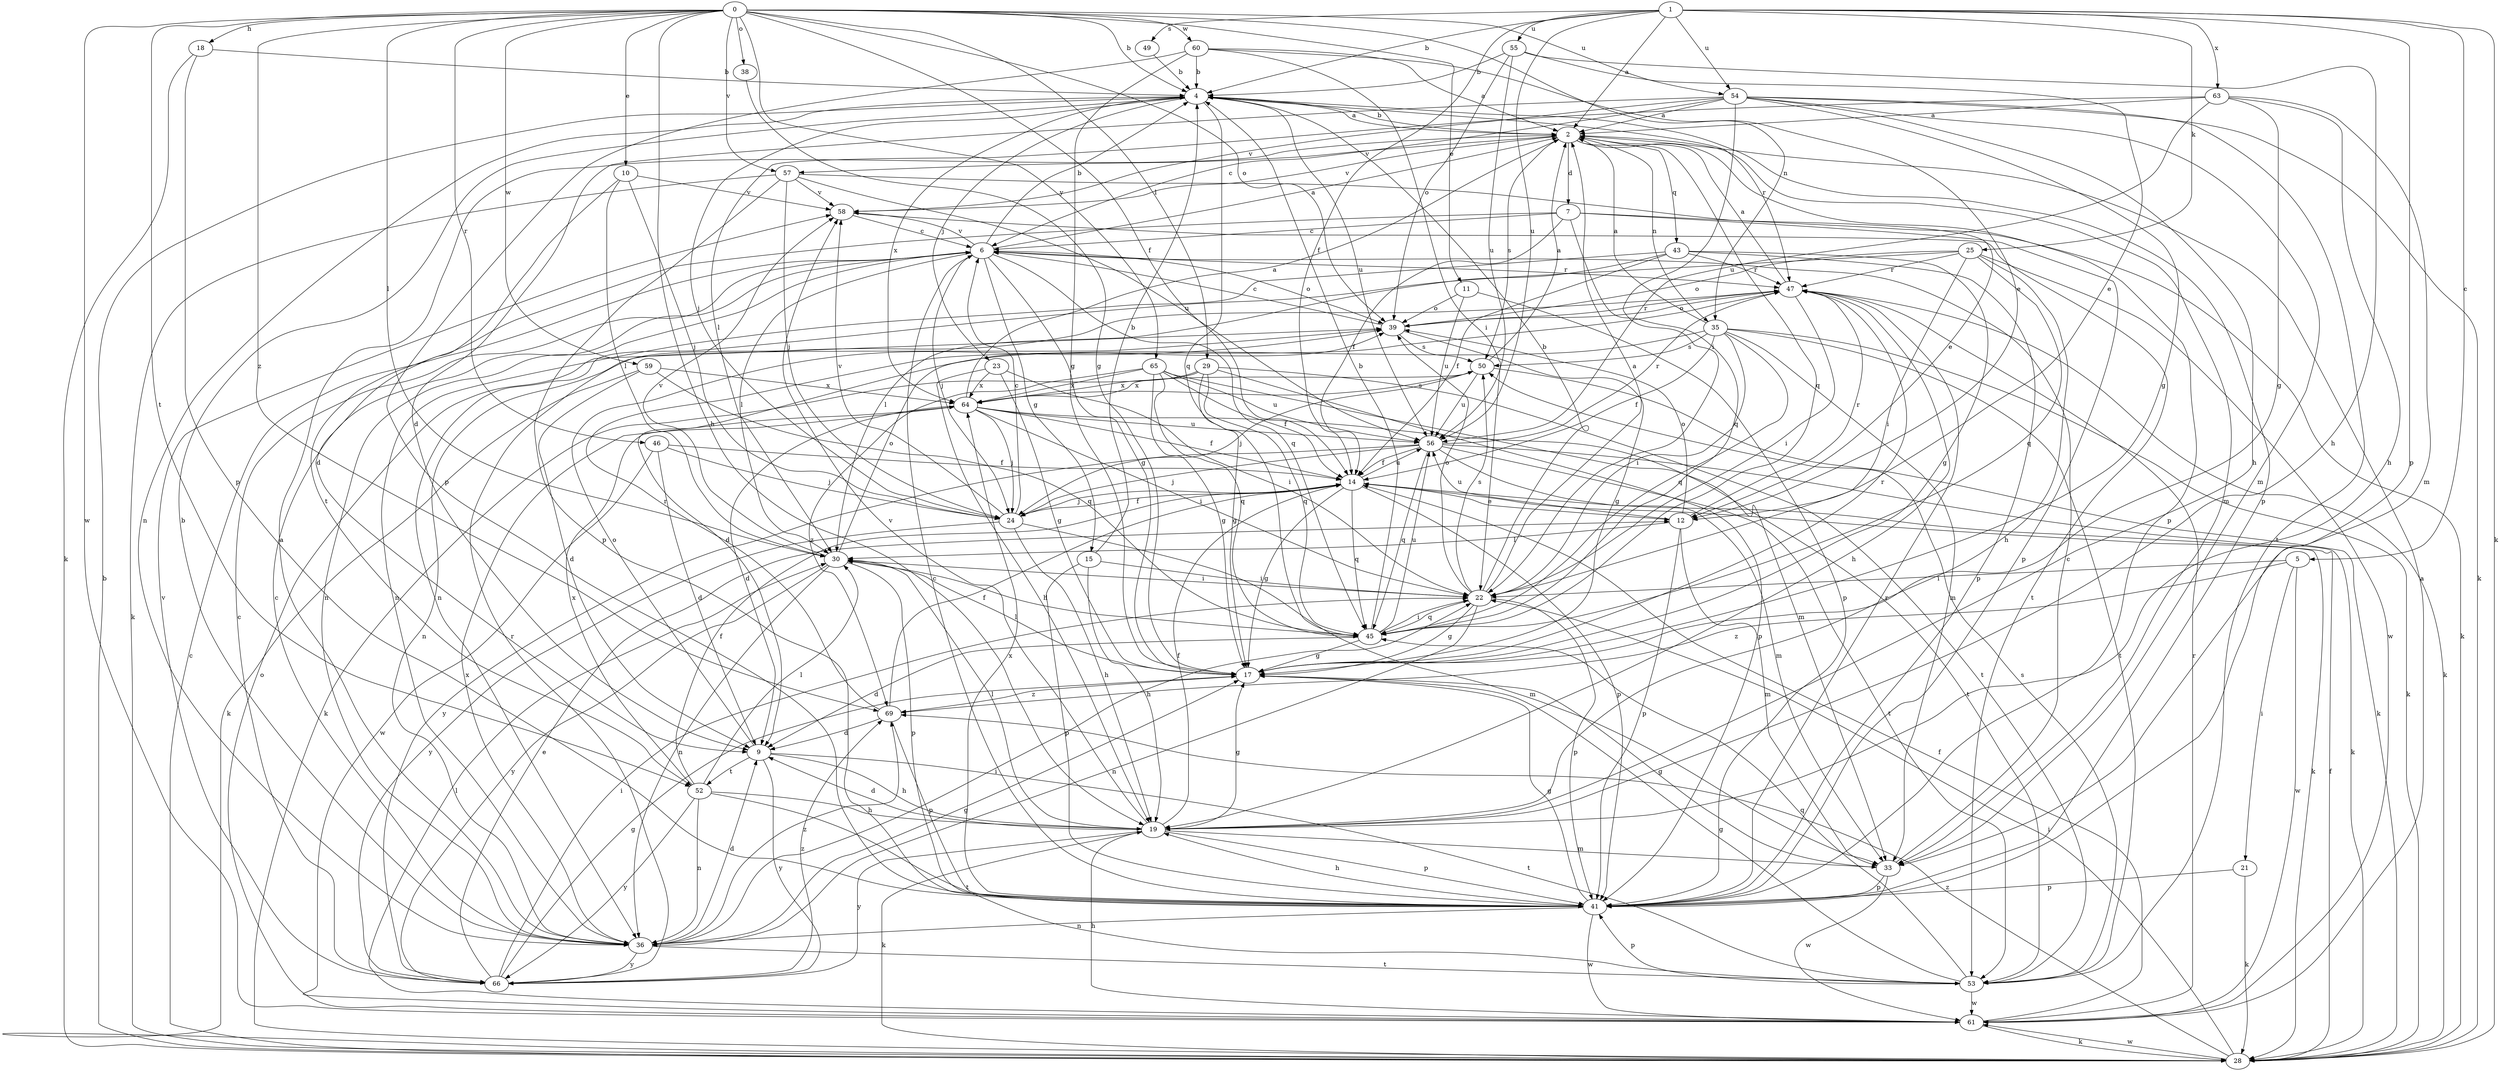 strict digraph  {
0;
1;
2;
4;
5;
6;
7;
9;
10;
11;
12;
14;
15;
17;
18;
19;
21;
22;
23;
24;
25;
28;
29;
30;
33;
35;
36;
38;
39;
41;
43;
45;
46;
47;
49;
50;
52;
53;
54;
55;
56;
57;
58;
59;
60;
61;
63;
64;
65;
66;
69;
0 -> 4  [label=b];
0 -> 10  [label=e];
0 -> 11  [label=e];
0 -> 14  [label=f];
0 -> 18  [label=h];
0 -> 19  [label=h];
0 -> 29  [label=l];
0 -> 30  [label=l];
0 -> 35  [label=n];
0 -> 38  [label=o];
0 -> 39  [label=o];
0 -> 46  [label=r];
0 -> 52  [label=t];
0 -> 54  [label=u];
0 -> 57  [label=v];
0 -> 59  [label=w];
0 -> 60  [label=w];
0 -> 61  [label=w];
0 -> 65  [label=y];
0 -> 69  [label=z];
1 -> 2  [label=a];
1 -> 4  [label=b];
1 -> 5  [label=c];
1 -> 14  [label=f];
1 -> 25  [label=k];
1 -> 28  [label=k];
1 -> 41  [label=p];
1 -> 49  [label=s];
1 -> 54  [label=u];
1 -> 55  [label=u];
1 -> 56  [label=u];
1 -> 63  [label=x];
2 -> 4  [label=b];
2 -> 7  [label=d];
2 -> 33  [label=m];
2 -> 35  [label=n];
2 -> 41  [label=p];
2 -> 43  [label=q];
2 -> 45  [label=q];
2 -> 50  [label=s];
2 -> 57  [label=v];
2 -> 58  [label=v];
4 -> 2  [label=a];
4 -> 23  [label=j];
4 -> 24  [label=j];
4 -> 36  [label=n];
4 -> 41  [label=p];
4 -> 45  [label=q];
4 -> 47  [label=r];
4 -> 56  [label=u];
4 -> 64  [label=x];
5 -> 21  [label=i];
5 -> 22  [label=i];
5 -> 61  [label=w];
5 -> 69  [label=z];
6 -> 2  [label=a];
6 -> 4  [label=b];
6 -> 15  [label=g];
6 -> 17  [label=g];
6 -> 24  [label=j];
6 -> 30  [label=l];
6 -> 36  [label=n];
6 -> 39  [label=o];
6 -> 45  [label=q];
6 -> 47  [label=r];
6 -> 58  [label=v];
7 -> 6  [label=c];
7 -> 14  [label=f];
7 -> 28  [label=k];
7 -> 41  [label=p];
7 -> 45  [label=q];
7 -> 52  [label=t];
9 -> 19  [label=h];
9 -> 39  [label=o];
9 -> 52  [label=t];
9 -> 53  [label=t];
9 -> 66  [label=y];
10 -> 9  [label=d];
10 -> 24  [label=j];
10 -> 30  [label=l];
10 -> 58  [label=v];
11 -> 39  [label=o];
11 -> 41  [label=p];
11 -> 56  [label=u];
12 -> 30  [label=l];
12 -> 33  [label=m];
12 -> 39  [label=o];
12 -> 41  [label=p];
12 -> 47  [label=r];
12 -> 56  [label=u];
14 -> 12  [label=e];
14 -> 17  [label=g];
14 -> 24  [label=j];
14 -> 28  [label=k];
14 -> 41  [label=p];
14 -> 45  [label=q];
14 -> 56  [label=u];
15 -> 4  [label=b];
15 -> 19  [label=h];
15 -> 22  [label=i];
15 -> 41  [label=p];
17 -> 30  [label=l];
17 -> 47  [label=r];
17 -> 69  [label=z];
18 -> 4  [label=b];
18 -> 28  [label=k];
18 -> 41  [label=p];
19 -> 9  [label=d];
19 -> 14  [label=f];
19 -> 17  [label=g];
19 -> 28  [label=k];
19 -> 30  [label=l];
19 -> 33  [label=m];
19 -> 41  [label=p];
19 -> 58  [label=v];
19 -> 66  [label=y];
21 -> 28  [label=k];
21 -> 41  [label=p];
22 -> 2  [label=a];
22 -> 4  [label=b];
22 -> 17  [label=g];
22 -> 36  [label=n];
22 -> 39  [label=o];
22 -> 41  [label=p];
22 -> 45  [label=q];
22 -> 50  [label=s];
23 -> 17  [label=g];
23 -> 19  [label=h];
23 -> 22  [label=i];
23 -> 64  [label=x];
24 -> 6  [label=c];
24 -> 14  [label=f];
24 -> 19  [label=h];
24 -> 33  [label=m];
24 -> 58  [label=v];
24 -> 66  [label=y];
25 -> 19  [label=h];
25 -> 22  [label=i];
25 -> 36  [label=n];
25 -> 39  [label=o];
25 -> 45  [label=q];
25 -> 47  [label=r];
25 -> 61  [label=w];
28 -> 4  [label=b];
28 -> 6  [label=c];
28 -> 14  [label=f];
28 -> 22  [label=i];
28 -> 61  [label=w];
28 -> 69  [label=z];
29 -> 17  [label=g];
29 -> 28  [label=k];
29 -> 41  [label=p];
29 -> 45  [label=q];
29 -> 53  [label=t];
29 -> 64  [label=x];
30 -> 22  [label=i];
30 -> 36  [label=n];
30 -> 39  [label=o];
30 -> 41  [label=p];
30 -> 58  [label=v];
30 -> 66  [label=y];
33 -> 6  [label=c];
33 -> 17  [label=g];
33 -> 41  [label=p];
33 -> 61  [label=w];
35 -> 2  [label=a];
35 -> 9  [label=d];
35 -> 14  [label=f];
35 -> 22  [label=i];
35 -> 28  [label=k];
35 -> 33  [label=m];
35 -> 45  [label=q];
35 -> 50  [label=s];
35 -> 53  [label=t];
36 -> 2  [label=a];
36 -> 4  [label=b];
36 -> 6  [label=c];
36 -> 9  [label=d];
36 -> 17  [label=g];
36 -> 22  [label=i];
36 -> 53  [label=t];
36 -> 64  [label=x];
36 -> 66  [label=y];
36 -> 69  [label=z];
38 -> 17  [label=g];
39 -> 6  [label=c];
39 -> 17  [label=g];
39 -> 36  [label=n];
39 -> 47  [label=r];
39 -> 50  [label=s];
41 -> 6  [label=c];
41 -> 17  [label=g];
41 -> 19  [label=h];
41 -> 36  [label=n];
41 -> 47  [label=r];
41 -> 61  [label=w];
41 -> 64  [label=x];
43 -> 14  [label=f];
43 -> 17  [label=g];
43 -> 30  [label=l];
43 -> 36  [label=n];
43 -> 41  [label=p];
43 -> 47  [label=r];
45 -> 4  [label=b];
45 -> 9  [label=d];
45 -> 17  [label=g];
45 -> 22  [label=i];
45 -> 30  [label=l];
45 -> 56  [label=u];
46 -> 9  [label=d];
46 -> 14  [label=f];
46 -> 24  [label=j];
46 -> 61  [label=w];
47 -> 2  [label=a];
47 -> 19  [label=h];
47 -> 22  [label=i];
47 -> 28  [label=k];
47 -> 39  [label=o];
49 -> 4  [label=b];
50 -> 2  [label=a];
50 -> 24  [label=j];
50 -> 28  [label=k];
50 -> 56  [label=u];
50 -> 64  [label=x];
52 -> 14  [label=f];
52 -> 19  [label=h];
52 -> 30  [label=l];
52 -> 36  [label=n];
52 -> 53  [label=t];
52 -> 64  [label=x];
52 -> 66  [label=y];
53 -> 17  [label=g];
53 -> 41  [label=p];
53 -> 45  [label=q];
53 -> 50  [label=s];
53 -> 61  [label=w];
54 -> 2  [label=a];
54 -> 6  [label=c];
54 -> 9  [label=d];
54 -> 17  [label=g];
54 -> 19  [label=h];
54 -> 22  [label=i];
54 -> 28  [label=k];
54 -> 33  [label=m];
54 -> 53  [label=t];
54 -> 58  [label=v];
55 -> 4  [label=b];
55 -> 12  [label=e];
55 -> 19  [label=h];
55 -> 39  [label=o];
55 -> 56  [label=u];
56 -> 14  [label=f];
56 -> 24  [label=j];
56 -> 28  [label=k];
56 -> 33  [label=m];
56 -> 45  [label=q];
56 -> 47  [label=r];
56 -> 53  [label=t];
56 -> 66  [label=y];
57 -> 12  [label=e];
57 -> 24  [label=j];
57 -> 28  [label=k];
57 -> 41  [label=p];
57 -> 56  [label=u];
57 -> 58  [label=v];
58 -> 6  [label=c];
58 -> 53  [label=t];
59 -> 9  [label=d];
59 -> 28  [label=k];
59 -> 45  [label=q];
59 -> 64  [label=x];
60 -> 2  [label=a];
60 -> 4  [label=b];
60 -> 12  [label=e];
60 -> 17  [label=g];
60 -> 22  [label=i];
60 -> 41  [label=p];
61 -> 2  [label=a];
61 -> 14  [label=f];
61 -> 19  [label=h];
61 -> 28  [label=k];
61 -> 30  [label=l];
61 -> 39  [label=o];
61 -> 47  [label=r];
63 -> 2  [label=a];
63 -> 17  [label=g];
63 -> 19  [label=h];
63 -> 30  [label=l];
63 -> 33  [label=m];
63 -> 56  [label=u];
64 -> 2  [label=a];
64 -> 9  [label=d];
64 -> 14  [label=f];
64 -> 22  [label=i];
64 -> 24  [label=j];
64 -> 50  [label=s];
64 -> 53  [label=t];
64 -> 56  [label=u];
65 -> 14  [label=f];
65 -> 17  [label=g];
65 -> 33  [label=m];
65 -> 45  [label=q];
65 -> 56  [label=u];
65 -> 64  [label=x];
65 -> 69  [label=z];
66 -> 6  [label=c];
66 -> 12  [label=e];
66 -> 17  [label=g];
66 -> 22  [label=i];
66 -> 47  [label=r];
66 -> 58  [label=v];
66 -> 69  [label=z];
69 -> 9  [label=d];
69 -> 14  [label=f];
69 -> 41  [label=p];
69 -> 47  [label=r];
}
